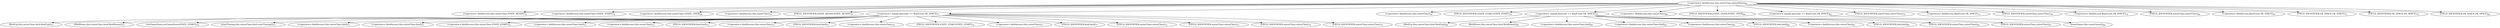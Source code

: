 digraph "keyPressed" {  
"696" [label = <(&lt;operator&gt;.fieldAccess,this.outerClass.gameState)<SUB>69</SUB>> ]
"703" [label = <(&lt;operator&gt;.fieldAccess,this.outerClass.STATE_READY)<SUB>70</SUB>> ]
"741" [label = <(&lt;operator&gt;.fieldAccess,this.outerClass.STATE_START)<SUB>78</SUB>> ]
"767" [label = <(&lt;operator&gt;.fieldAccess,this.outerClass.STATE_OVER)<SUB>84</SUB>> ]
"704" [label = <(&lt;operator&gt;.fieldAccess,this.outerClass)<SUB>70</SUB>> ]
"707" [label = <(FIELD_IDENTIFIER,STATE_READY,STATE_READY)<SUB>70</SUB>> ]
"709" [label = <(&lt;operator&gt;.equals,keycode == KeyEvent.VK_SPACE)<SUB>71</SUB>> ]
"742" [label = <(&lt;operator&gt;.fieldAccess,this.outerClass)<SUB>78</SUB>> ]
"745" [label = <(FIELD_IDENTIFIER,STATE_START,STATE_START)<SUB>78</SUB>> ]
"747" [label = <(&lt;operator&gt;.equals,keycode == KeyEvent.VK_SPACE)<SUB>79</SUB>> ]
"768" [label = <(&lt;operator&gt;.fieldAccess,this.outerClass)<SUB>84</SUB>> ]
"771" [label = <(FIELD_IDENTIFIER,STATE_OVER,STATE_OVER)<SUB>84</SUB>> ]
"773" [label = <(&lt;operator&gt;.equals,keycode == KeyEvent.VK_SPACE)<SUB>85</SUB>> ]
"706" [label = <(FIELD_IDENTIFIER,outerClass,outerClass)<SUB>70</SUB>> ]
"711" [label = <(&lt;operator&gt;.fieldAccess,KeyEvent.VK_SPACE)<SUB>71</SUB>> ]
"715" [label = <(BirdUp,this.outerClass.bird.BirdUp())<SUB>72</SUB>> ]
"721" [label = <(BirdDown,this.outerClass.bird.BirdDown())<SUB>73</SUB>> ]
"727" [label = <(setGameState,setGameState(STATE_START))<SUB>74</SUB>> ]
"733" [label = <(startTiming,this.outerClass.bird.startTiming())<SUB>75</SUB>> ]
"744" [label = <(FIELD_IDENTIFIER,outerClass,outerClass)<SUB>78</SUB>> ]
"749" [label = <(&lt;operator&gt;.fieldAccess,KeyEvent.VK_SPACE)<SUB>79</SUB>> ]
"753" [label = <(BirdUp,this.outerClass.bird.BirdUp())<SUB>80</SUB>> ]
"759" [label = <(BirdDown,this.outerClass.bird.BirdDown())<SUB>81</SUB>> ]
"770" [label = <(FIELD_IDENTIFIER,outerClass,outerClass)<SUB>84</SUB>> ]
"775" [label = <(&lt;operator&gt;.fieldAccess,KeyEvent.VK_SPACE)<SUB>85</SUB>> ]
"779" [label = <(resetGame,this.resetGame())<SUB>86</SUB>> ]
"713" [label = <(FIELD_IDENTIFIER,VK_SPACE,VK_SPACE)<SUB>71</SUB>> ]
"716" [label = <(&lt;operator&gt;.fieldAccess,this.outerClass.bird)<SUB>72</SUB>> ]
"722" [label = <(&lt;operator&gt;.fieldAccess,this.outerClass.bird)<SUB>73</SUB>> ]
"728" [label = <(&lt;operator&gt;.fieldAccess,this.outerClass.STATE_START)<SUB>74</SUB>> ]
"734" [label = <(&lt;operator&gt;.fieldAccess,this.outerClass.bird)<SUB>75</SUB>> ]
"751" [label = <(FIELD_IDENTIFIER,VK_SPACE,VK_SPACE)<SUB>79</SUB>> ]
"754" [label = <(&lt;operator&gt;.fieldAccess,this.outerClass.bird)<SUB>80</SUB>> ]
"760" [label = <(&lt;operator&gt;.fieldAccess,this.outerClass.bird)<SUB>81</SUB>> ]
"777" [label = <(FIELD_IDENTIFIER,VK_SPACE,VK_SPACE)<SUB>85</SUB>> ]
"717" [label = <(&lt;operator&gt;.fieldAccess,this.outerClass)<SUB>72</SUB>> ]
"720" [label = <(FIELD_IDENTIFIER,bird,bird)<SUB>72</SUB>> ]
"723" [label = <(&lt;operator&gt;.fieldAccess,this.outerClass)<SUB>73</SUB>> ]
"726" [label = <(FIELD_IDENTIFIER,bird,bird)<SUB>73</SUB>> ]
"729" [label = <(&lt;operator&gt;.fieldAccess,this.outerClass)<SUB>74</SUB>> ]
"732" [label = <(FIELD_IDENTIFIER,STATE_START,STATE_START)<SUB>74</SUB>> ]
"735" [label = <(&lt;operator&gt;.fieldAccess,this.outerClass)<SUB>75</SUB>> ]
"738" [label = <(FIELD_IDENTIFIER,bird,bird)<SUB>75</SUB>> ]
"755" [label = <(&lt;operator&gt;.fieldAccess,this.outerClass)<SUB>80</SUB>> ]
"758" [label = <(FIELD_IDENTIFIER,bird,bird)<SUB>80</SUB>> ]
"761" [label = <(&lt;operator&gt;.fieldAccess,this.outerClass)<SUB>81</SUB>> ]
"764" [label = <(FIELD_IDENTIFIER,bird,bird)<SUB>81</SUB>> ]
"719" [label = <(FIELD_IDENTIFIER,outerClass,outerClass)<SUB>72</SUB>> ]
"725" [label = <(FIELD_IDENTIFIER,outerClass,outerClass)<SUB>73</SUB>> ]
"731" [label = <(FIELD_IDENTIFIER,outerClass,outerClass)<SUB>74</SUB>> ]
"737" [label = <(FIELD_IDENTIFIER,outerClass,outerClass)<SUB>75</SUB>> ]
"757" [label = <(FIELD_IDENTIFIER,outerClass,outerClass)<SUB>80</SUB>> ]
"763" [label = <(FIELD_IDENTIFIER,outerClass,outerClass)<SUB>81</SUB>> ]
  "696" -> "744" 
  "696" -> "771" 
  "696" -> "777" 
  "696" -> "768" 
  "696" -> "704" 
  "696" -> "770" 
  "696" -> "707" 
  "696" -> "711" 
  "696" -> "747" 
  "696" -> "742" 
  "696" -> "775" 
  "696" -> "751" 
  "696" -> "767" 
  "696" -> "713" 
  "696" -> "745" 
  "696" -> "709" 
  "696" -> "741" 
  "696" -> "773" 
  "696" -> "703" 
  "696" -> "749" 
  "696" -> "706" 
  "709" -> "727" 
  "709" -> "732" 
  "709" -> "715" 
  "709" -> "722" 
  "709" -> "721" 
  "709" -> "723" 
  "709" -> "731" 
  "709" -> "738" 
  "709" -> "719" 
  "709" -> "729" 
  "709" -> "717" 
  "709" -> "733" 
  "709" -> "725" 
  "709" -> "728" 
  "709" -> "720" 
  "709" -> "716" 
  "709" -> "737" 
  "709" -> "735" 
  "709" -> "726" 
  "709" -> "734" 
  "747" -> "761" 
  "747" -> "754" 
  "747" -> "755" 
  "747" -> "764" 
  "747" -> "758" 
  "747" -> "757" 
  "747" -> "759" 
  "747" -> "763" 
  "747" -> "760" 
  "747" -> "753" 
  "773" -> "779" 
}

